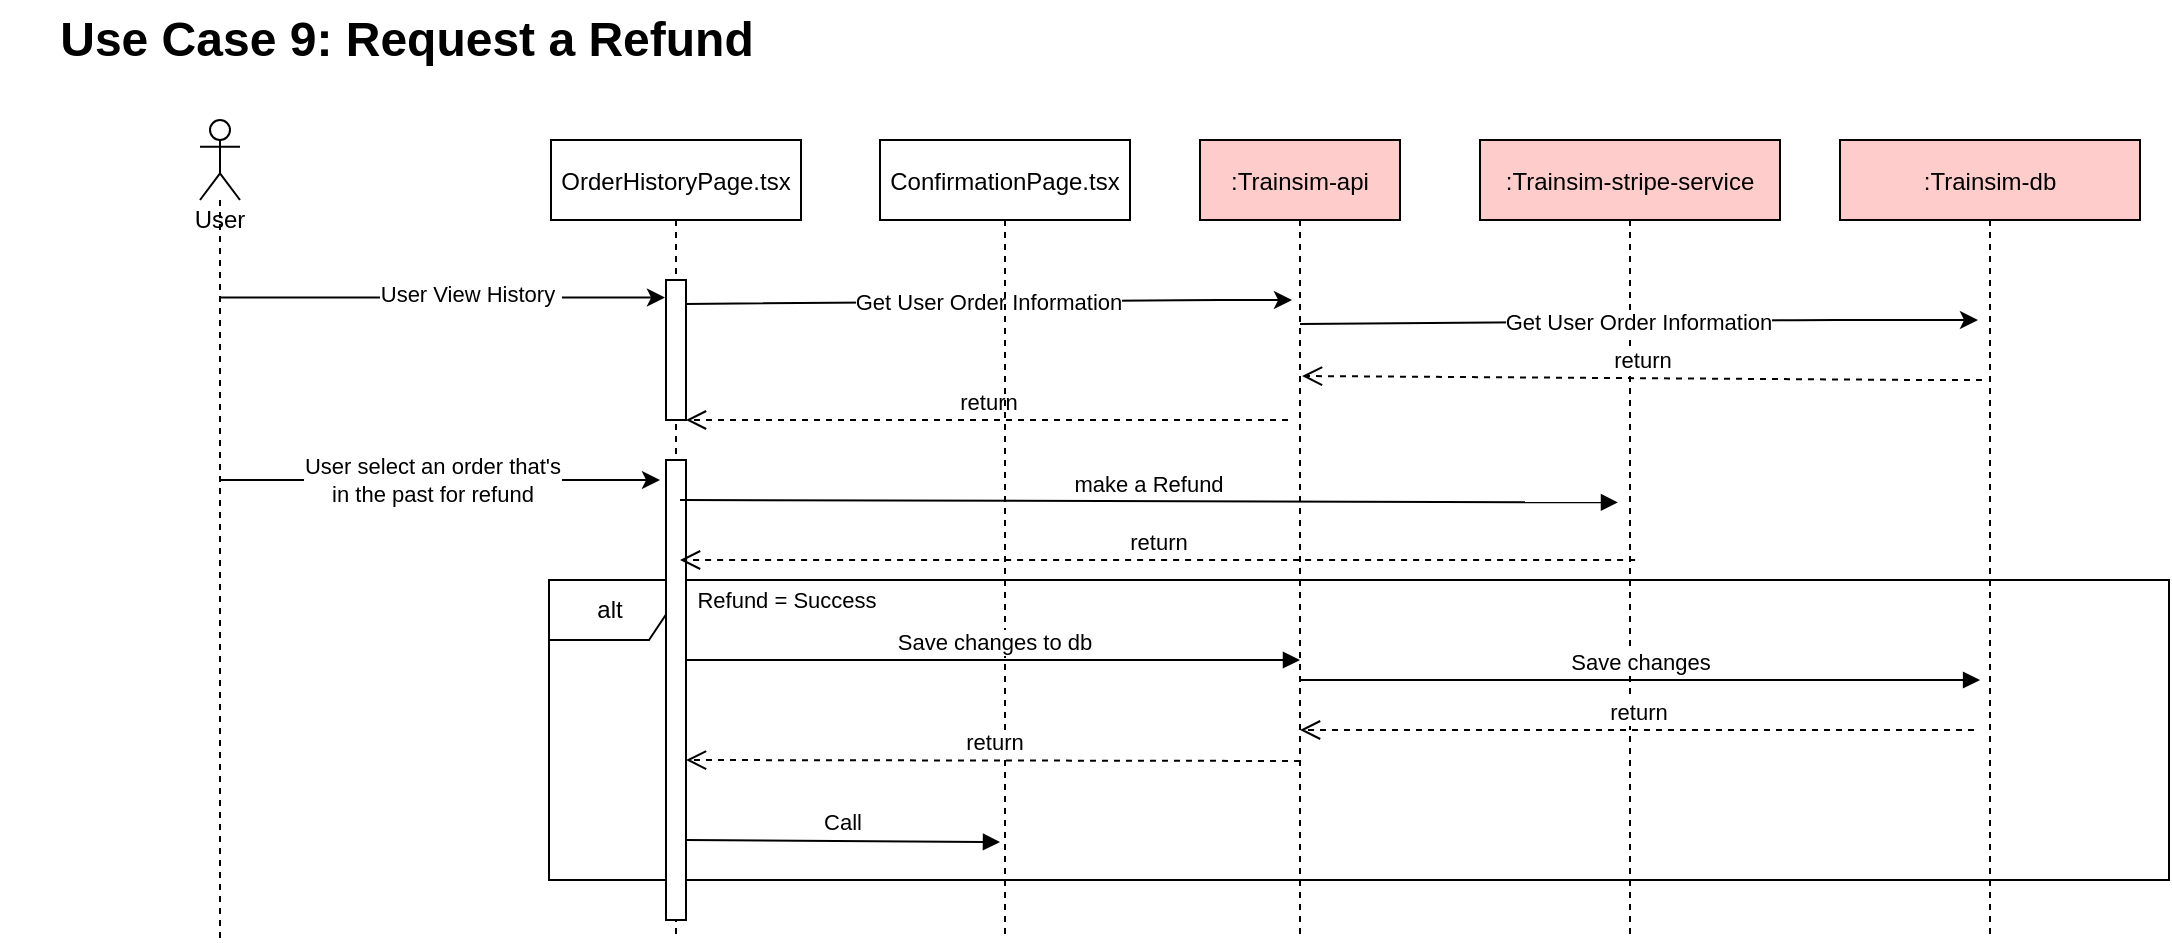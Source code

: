 <mxfile version="15.0.2" type="device"><diagram id="kgpKYQtTHZ0yAKxKKP6v" name="Page-1"><mxGraphModel dx="1662" dy="762" grid="1" gridSize="10" guides="1" tooltips="1" connect="1" arrows="1" fold="1" page="1" pageScale="1" pageWidth="1100" pageHeight="850" math="0" shadow="0"><root><mxCell id="0"/><mxCell id="1" parent="0"/><mxCell id="9_hsITvv97mlT0D8NgSD-38" value="alt" style="shape=umlFrame;whiteSpace=wrap;html=1;" parent="1" vertex="1"><mxGeometry x="274.5" y="300" width="810" height="150" as="geometry"/></mxCell><mxCell id="9_hsITvv97mlT0D8NgSD-1" value="OrderHistoryPage.tsx" style="shape=umlLifeline;perimeter=lifelinePerimeter;container=1;collapsible=0;recursiveResize=0;rounded=0;shadow=0;strokeWidth=1;" parent="1" vertex="1"><mxGeometry x="275.5" y="80" width="125" height="400" as="geometry"/></mxCell><mxCell id="9_hsITvv97mlT0D8NgSD-32" value="" style="html=1;points=[];perimeter=orthogonalPerimeter;" parent="9_hsITvv97mlT0D8NgSD-1" vertex="1"><mxGeometry x="57.5" y="160" width="10" height="230" as="geometry"/></mxCell><mxCell id="9_hsITvv97mlT0D8NgSD-33" value="make a Refund" style="html=1;verticalAlign=bottom;endArrow=block;entryX=0.46;entryY=0.453;entryDx=0;entryDy=0;entryPerimeter=0;" parent="9_hsITvv97mlT0D8NgSD-1" target="9_hsITvv97mlT0D8NgSD-6" edge="1"><mxGeometry width="80" relative="1" as="geometry"><mxPoint x="64.5" y="180" as="sourcePoint"/><mxPoint x="144.5" y="180" as="targetPoint"/></mxGeometry></mxCell><mxCell id="9_hsITvv97mlT0D8NgSD-3" value="User" style="shape=umlLifeline;participant=umlActor;perimeter=lifelinePerimeter;whiteSpace=wrap;html=1;container=1;collapsible=0;recursiveResize=0;verticalAlign=top;spacingTop=36;outlineConnect=0;" parent="1" vertex="1"><mxGeometry x="100" y="70" width="20" height="410" as="geometry"/></mxCell><mxCell id="9_hsITvv97mlT0D8NgSD-4" value="Use Case 9: Request a Refund" style="text;strokeColor=none;fillColor=none;html=1;fontSize=24;fontStyle=1;verticalAlign=middle;align=center;" parent="1" vertex="1"><mxGeometry y="10" width="405" height="40" as="geometry"/></mxCell><mxCell id="9_hsITvv97mlT0D8NgSD-5" value=":Trainsim-api" style="shape=umlLifeline;perimeter=lifelinePerimeter;container=1;collapsible=0;recursiveResize=0;rounded=0;shadow=0;strokeWidth=1;fillColor=#FFCCCC;" parent="1" vertex="1"><mxGeometry x="600" y="80" width="100" height="400" as="geometry"/></mxCell><mxCell id="9_hsITvv97mlT0D8NgSD-6" value=":Trainsim-stripe-service" style="shape=umlLifeline;perimeter=lifelinePerimeter;container=1;collapsible=0;recursiveResize=0;rounded=0;shadow=0;strokeWidth=1;fillColor=#FFCCCC;" parent="1" vertex="1"><mxGeometry x="740" y="80" width="150" height="400" as="geometry"/></mxCell><mxCell id="9_hsITvv97mlT0D8NgSD-7" value=":Trainsim-db" style="shape=umlLifeline;perimeter=lifelinePerimeter;container=1;collapsible=0;recursiveResize=0;rounded=0;shadow=0;strokeWidth=1;fillColor=#FFCCCC;" parent="1" vertex="1"><mxGeometry x="920" y="80" width="150" height="400" as="geometry"/></mxCell><mxCell id="9_hsITvv97mlT0D8NgSD-9" value="" style="endArrow=classic;html=1;entryX=0.456;entryY=0.197;entryDx=0;entryDy=0;entryPerimeter=0;" parent="1" source="9_hsITvv97mlT0D8NgSD-3" target="9_hsITvv97mlT0D8NgSD-1" edge="1"><mxGeometry width="50" height="50" relative="1" as="geometry"><mxPoint x="120" y="190" as="sourcePoint"/><mxPoint x="170" y="140" as="targetPoint"/></mxGeometry></mxCell><mxCell id="9_hsITvv97mlT0D8NgSD-10" value="User View History&amp;nbsp;" style="edgeLabel;html=1;align=center;verticalAlign=middle;resizable=0;points=[];" parent="9_hsITvv97mlT0D8NgSD-9" vertex="1" connectable="0"><mxGeometry x="0.116" y="2" relative="1" as="geometry"><mxPoint x="1" as="offset"/></mxGeometry></mxCell><mxCell id="9_hsITvv97mlT0D8NgSD-13" value="Get User Order Information" style="endArrow=classic;html=1;startArrow=none;exitX=0.9;exitY=0.171;exitDx=0;exitDy=0;exitPerimeter=0;" parent="1" source="9_hsITvv97mlT0D8NgSD-30" edge="1"><mxGeometry width="50" height="50" relative="1" as="geometry"><mxPoint x="350" y="170" as="sourcePoint"/><mxPoint x="646" y="160" as="targetPoint"/><Array as="points"><mxPoint x="600" y="160"/></Array></mxGeometry></mxCell><mxCell id="9_hsITvv97mlT0D8NgSD-17" value="return" style="html=1;verticalAlign=bottom;endArrow=open;dashed=1;endSize=8;" parent="1" edge="1"><mxGeometry relative="1" as="geometry"><mxPoint x="644" y="220" as="sourcePoint"/><mxPoint x="343" y="220" as="targetPoint"/><Array as="points"><mxPoint x="613" y="220"/></Array></mxGeometry></mxCell><mxCell id="9_hsITvv97mlT0D8NgSD-22" value="ConfirmationPage.tsx" style="shape=umlLifeline;perimeter=lifelinePerimeter;container=1;collapsible=0;recursiveResize=0;rounded=0;shadow=0;strokeWidth=1;" parent="1" vertex="1"><mxGeometry x="440" y="80" width="125" height="400" as="geometry"/></mxCell><mxCell id="9_hsITvv97mlT0D8NgSD-23" value="" style="endArrow=classic;html=1;" parent="1" edge="1"><mxGeometry width="50" height="50" relative="1" as="geometry"><mxPoint x="110" y="250.0" as="sourcePoint"/><mxPoint x="330" y="250" as="targetPoint"/></mxGeometry></mxCell><mxCell id="9_hsITvv97mlT0D8NgSD-27" value="User select an order that's&lt;br&gt;in the past for refund" style="edgeLabel;html=1;align=center;verticalAlign=middle;resizable=0;points=[];" parent="9_hsITvv97mlT0D8NgSD-23" vertex="1" connectable="0"><mxGeometry x="0.24" y="-2" relative="1" as="geometry"><mxPoint x="-31" y="-2" as="offset"/></mxGeometry></mxCell><mxCell id="9_hsITvv97mlT0D8NgSD-30" value="" style="html=1;points=[];perimeter=orthogonalPerimeter;" parent="1" vertex="1"><mxGeometry x="333" y="150" width="10" height="70" as="geometry"/></mxCell><mxCell id="9_hsITvv97mlT0D8NgSD-34" value="return" style="html=1;verticalAlign=bottom;endArrow=open;dashed=1;endSize=8;exitX=0.467;exitY=0.328;exitDx=0;exitDy=0;exitPerimeter=0;" parent="1" edge="1"><mxGeometry relative="1" as="geometry"><mxPoint x="817.55" y="290.0" as="sourcePoint"/><mxPoint x="340" y="290" as="targetPoint"/><Array as="points"/></mxGeometry></mxCell><mxCell id="9_hsITvv97mlT0D8NgSD-35" value="Call" style="html=1;verticalAlign=bottom;endArrow=block;" parent="1" edge="1"><mxGeometry width="80" relative="1" as="geometry"><mxPoint x="343" y="430" as="sourcePoint"/><mxPoint x="500" y="431" as="targetPoint"/></mxGeometry></mxCell><mxCell id="9_hsITvv97mlT0D8NgSD-36" value="Save changes to db" style="html=1;verticalAlign=bottom;endArrow=block;" parent="1" edge="1"><mxGeometry width="80" relative="1" as="geometry"><mxPoint x="343" y="340" as="sourcePoint"/><mxPoint x="650" y="340" as="targetPoint"/></mxGeometry></mxCell><mxCell id="9_hsITvv97mlT0D8NgSD-39" value="&lt;font style=&quot;font-size: 11px&quot;&gt;Refund = Success&lt;/font&gt;" style="text;html=1;strokeColor=none;fillColor=none;align=center;verticalAlign=middle;whiteSpace=wrap;rounded=0;" parent="1" vertex="1"><mxGeometry x="330" y="300" width="127" height="20" as="geometry"/></mxCell><mxCell id="9_hsITvv97mlT0D8NgSD-42" value="return" style="html=1;verticalAlign=bottom;endArrow=open;dashed=1;endSize=8;" parent="1" edge="1"><mxGeometry relative="1" as="geometry"><mxPoint x="650" y="390.5" as="sourcePoint"/><mxPoint x="343" y="390" as="targetPoint"/><Array as="points"/></mxGeometry></mxCell><mxCell id="8G5u3y-Wd-xRbdHHJsG4-1" value="Get User Order Information" style="endArrow=classic;html=1;startArrow=none;exitX=0.9;exitY=0.171;exitDx=0;exitDy=0;exitPerimeter=0;entryX=0.46;entryY=0.225;entryDx=0;entryDy=0;entryPerimeter=0;" parent="1" target="9_hsITvv97mlT0D8NgSD-7" edge="1"><mxGeometry width="50" height="50" relative="1" as="geometry"><mxPoint x="650" y="171.97" as="sourcePoint"/><mxPoint x="954" y="170" as="targetPoint"/><Array as="points"><mxPoint x="908" y="170"/></Array></mxGeometry></mxCell><mxCell id="8G5u3y-Wd-xRbdHHJsG4-2" value="return" style="html=1;verticalAlign=bottom;endArrow=open;dashed=1;endSize=8;entryX=0.51;entryY=0.295;entryDx=0;entryDy=0;entryPerimeter=0;" parent="1" target="9_hsITvv97mlT0D8NgSD-5" edge="1"><mxGeometry relative="1" as="geometry"><mxPoint x="991" y="200" as="sourcePoint"/><mxPoint x="690" y="200" as="targetPoint"/><Array as="points"><mxPoint x="960" y="200"/></Array></mxGeometry></mxCell><mxCell id="8G5u3y-Wd-xRbdHHJsG4-3" value="Save changes" style="html=1;verticalAlign=bottom;endArrow=block;entryX=0.467;entryY=0.675;entryDx=0;entryDy=0;entryPerimeter=0;" parent="1" target="9_hsITvv97mlT0D8NgSD-7" edge="1"><mxGeometry width="80" relative="1" as="geometry"><mxPoint x="650" y="350" as="sourcePoint"/><mxPoint x="957" y="350" as="targetPoint"/></mxGeometry></mxCell><mxCell id="8G5u3y-Wd-xRbdHHJsG4-4" value="return" style="html=1;verticalAlign=bottom;endArrow=open;dashed=1;endSize=8;" parent="1" edge="1"><mxGeometry relative="1" as="geometry"><mxPoint x="987" y="375" as="sourcePoint"/><mxPoint x="650" y="375" as="targetPoint"/><Array as="points"/></mxGeometry></mxCell></root></mxGraphModel></diagram></mxfile>